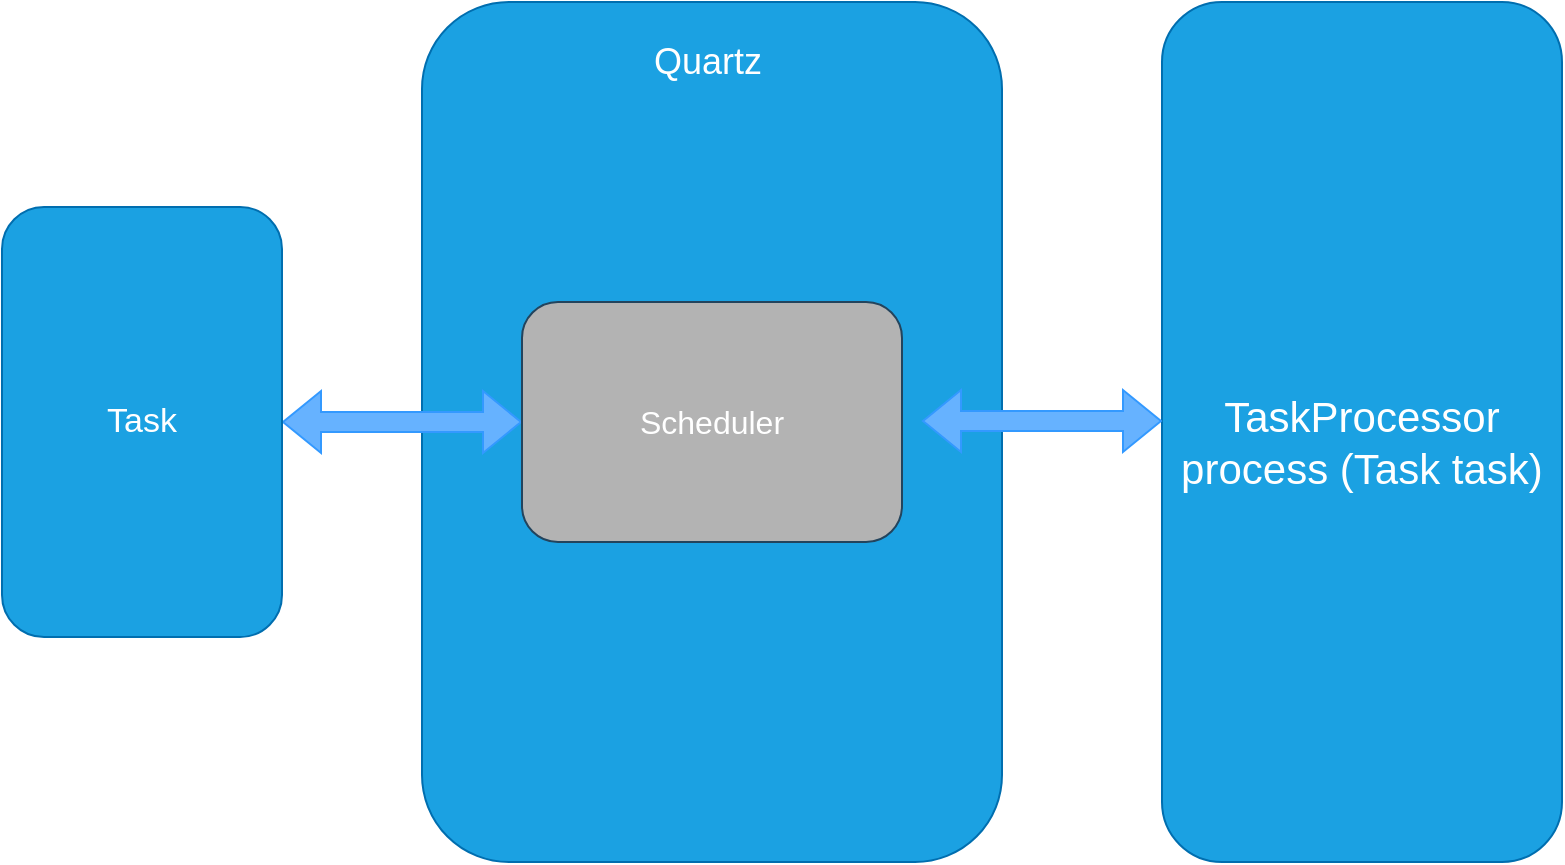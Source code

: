 <mxfile version="14.2.4" type="github">
  <diagram id="oZKxI4CIkwuGWqE1INa4" name="Page-1">
    <mxGraphModel dx="993" dy="829" grid="1" gridSize="10" guides="1" tooltips="1" connect="1" arrows="1" fold="1" page="1" pageScale="2" pageWidth="827" pageHeight="1169" math="0" shadow="0">
      <root>
        <mxCell id="0" />
        <mxCell id="1" parent="0" />
        <mxCell id="yLul7X9Yzj1YzPeytxiC-2" value="" style="rounded=1;whiteSpace=wrap;html=1;fillColor=#1ba1e2;strokeColor=#006EAF;fontColor=#ffffff;" vertex="1" parent="1">
          <mxGeometry x="440" y="490" width="290" height="430" as="geometry" />
        </mxCell>
        <mxCell id="yLul7X9Yzj1YzPeytxiC-3" value="" style="rounded=1;whiteSpace=wrap;html=1;fillColor=#1ba1e2;strokeColor=#006EAF;fontColor=#ffffff;" vertex="1" parent="1">
          <mxGeometry x="810" y="490" width="200" height="430" as="geometry" />
        </mxCell>
        <mxCell id="yLul7X9Yzj1YzPeytxiC-9" style="edgeStyle=orthogonalEdgeStyle;rounded=0;orthogonalLoop=1;jettySize=auto;html=1;entryX=0;entryY=0.5;entryDx=0;entryDy=0;fontSize=18;fontColor=#FFFFFF;shape=flexArrow;startArrow=block;strokeColor=#3399FF;fillColor=#66B2FF;" edge="1" parent="1" source="yLul7X9Yzj1YzPeytxiC-4" target="yLul7X9Yzj1YzPeytxiC-6">
          <mxGeometry relative="1" as="geometry" />
        </mxCell>
        <mxCell id="yLul7X9Yzj1YzPeytxiC-4" value="&lt;font style=&quot;font-size: 17px&quot;&gt;Task&lt;/font&gt;" style="rounded=1;whiteSpace=wrap;html=1;fillColor=#1ba1e2;strokeColor=#006EAF;fontColor=#ffffff;" vertex="1" parent="1">
          <mxGeometry x="230" y="592.5" width="140" height="215" as="geometry" />
        </mxCell>
        <mxCell id="yLul7X9Yzj1YzPeytxiC-5" value="&lt;font style=&quot;font-size: 21px&quot;&gt;TaskProcessor&lt;br&gt;process (Task task)&lt;br&gt;&lt;/font&gt;" style="text;html=1;strokeColor=none;fillColor=none;align=center;verticalAlign=middle;whiteSpace=wrap;rounded=0;fontColor=#FFFFFF;" vertex="1" parent="1">
          <mxGeometry x="810" y="670" width="200" height="80" as="geometry" />
        </mxCell>
        <mxCell id="yLul7X9Yzj1YzPeytxiC-6" value="&lt;font style=&quot;font-size: 16px&quot; color=&quot;#ffffff&quot;&gt;Scheduler&lt;/font&gt;" style="rounded=1;whiteSpace=wrap;html=1;strokeColor=#23445d;fillColor=#B3B3B3;" vertex="1" parent="1">
          <mxGeometry x="490" y="640" width="190" height="120" as="geometry" />
        </mxCell>
        <mxCell id="yLul7X9Yzj1YzPeytxiC-7" value="Quartz" style="text;html=1;strokeColor=none;fillColor=none;align=center;verticalAlign=middle;whiteSpace=wrap;rounded=0;fontColor=#FFFFFF;fontSize=18;" vertex="1" parent="1">
          <mxGeometry x="538" y="510" width="90" height="20" as="geometry" />
        </mxCell>
        <mxCell id="yLul7X9Yzj1YzPeytxiC-10" style="edgeStyle=orthogonalEdgeStyle;rounded=0;orthogonalLoop=1;jettySize=auto;html=1;entryX=0;entryY=0.5;entryDx=0;entryDy=0;fontSize=18;fontColor=#FFFFFF;shape=flexArrow;startArrow=block;strokeColor=#3399FF;fillColor=#66B2FF;" edge="1" parent="1">
          <mxGeometry relative="1" as="geometry">
            <mxPoint x="690" y="699.5" as="sourcePoint" />
            <mxPoint x="810" y="699.5" as="targetPoint" />
          </mxGeometry>
        </mxCell>
      </root>
    </mxGraphModel>
  </diagram>
</mxfile>
